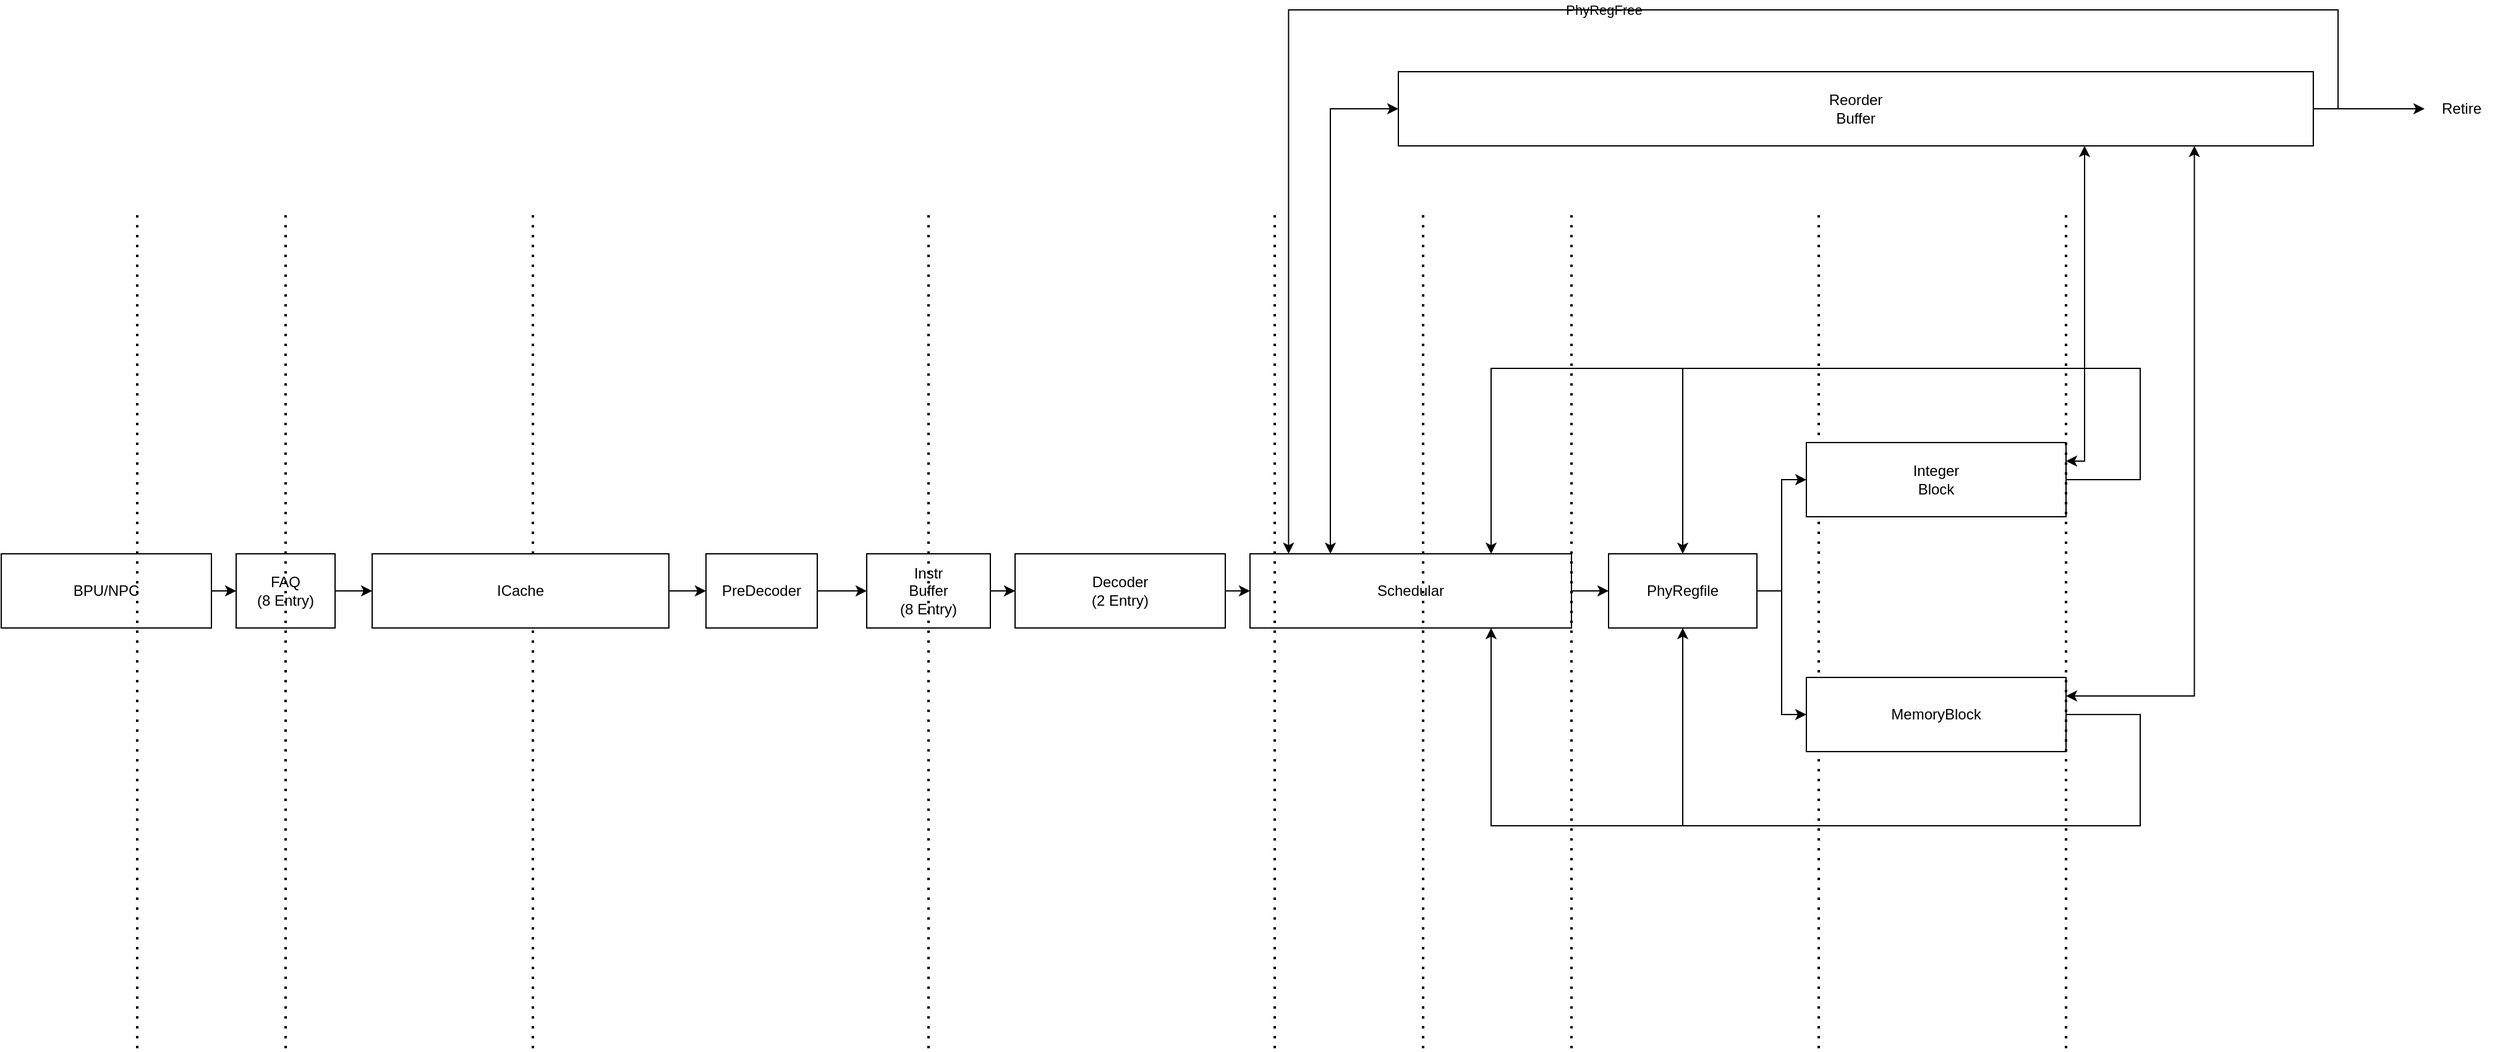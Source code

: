 <mxfile version="21.6.8" type="device">
  <diagram name="第 1 页" id="ublnEDw5Sv28Dn_5G-hy">
    <mxGraphModel dx="1909" dy="1146" grid="1" gridSize="10" guides="1" tooltips="1" connect="1" arrows="1" fold="1" page="1" pageScale="1" pageWidth="827" pageHeight="1169" math="0" shadow="0">
      <root>
        <mxCell id="0" />
        <mxCell id="1" parent="0" />
        <mxCell id="hygjh1g4dJ5KoLjvsZeB-3" style="edgeStyle=orthogonalEdgeStyle;rounded=0;orthogonalLoop=1;jettySize=auto;html=1;exitX=1;exitY=0.5;exitDx=0;exitDy=0;labelBackgroundColor=none;fontColor=default;" edge="1" parent="1" source="hygjh1g4dJ5KoLjvsZeB-2" target="hygjh1g4dJ5KoLjvsZeB-5">
          <mxGeometry relative="1" as="geometry">
            <mxPoint x="340" y="550" as="targetPoint" />
          </mxGeometry>
        </mxCell>
        <mxCell id="hygjh1g4dJ5KoLjvsZeB-2" value="BPU/NPC" style="rounded=0;whiteSpace=wrap;html=1;labelBackgroundColor=none;" vertex="1" parent="1">
          <mxGeometry x="170" y="520" width="170" height="60" as="geometry" />
        </mxCell>
        <mxCell id="hygjh1g4dJ5KoLjvsZeB-7" style="edgeStyle=orthogonalEdgeStyle;rounded=0;orthogonalLoop=1;jettySize=auto;html=1;exitX=1;exitY=0.5;exitDx=0;exitDy=0;labelBackgroundColor=none;fontColor=default;" edge="1" parent="1" source="hygjh1g4dJ5KoLjvsZeB-5" target="hygjh1g4dJ5KoLjvsZeB-11">
          <mxGeometry relative="1" as="geometry">
            <mxPoint x="500" y="550" as="targetPoint" />
          </mxGeometry>
        </mxCell>
        <mxCell id="hygjh1g4dJ5KoLjvsZeB-5" value="FAQ&lt;br&gt;(8 Entry)" style="rounded=0;whiteSpace=wrap;html=1;labelBackgroundColor=none;" vertex="1" parent="1">
          <mxGeometry x="360" y="520" width="80" height="60" as="geometry" />
        </mxCell>
        <mxCell id="hygjh1g4dJ5KoLjvsZeB-6" value="" style="endArrow=none;dashed=1;html=1;dashPattern=1 3;strokeWidth=2;rounded=0;labelBackgroundColor=none;fontColor=default;" edge="1" parent="1">
          <mxGeometry width="50" height="50" relative="1" as="geometry">
            <mxPoint x="400" y="920" as="sourcePoint" />
            <mxPoint x="400" y="240" as="targetPoint" />
          </mxGeometry>
        </mxCell>
        <mxCell id="hygjh1g4dJ5KoLjvsZeB-8" value="" style="endArrow=none;dashed=1;html=1;dashPattern=1 3;strokeWidth=2;rounded=0;labelBackgroundColor=none;fontColor=default;" edge="1" parent="1">
          <mxGeometry width="50" height="50" relative="1" as="geometry">
            <mxPoint x="600" y="920" as="sourcePoint" />
            <mxPoint x="600" y="240" as="targetPoint" />
          </mxGeometry>
        </mxCell>
        <mxCell id="hygjh1g4dJ5KoLjvsZeB-13" style="edgeStyle=orthogonalEdgeStyle;rounded=0;orthogonalLoop=1;jettySize=auto;html=1;exitX=1;exitY=0.5;exitDx=0;exitDy=0;labelBackgroundColor=none;fontColor=default;" edge="1" parent="1" source="hygjh1g4dJ5KoLjvsZeB-11" target="hygjh1g4dJ5KoLjvsZeB-14">
          <mxGeometry relative="1" as="geometry">
            <mxPoint x="740" y="550" as="targetPoint" />
          </mxGeometry>
        </mxCell>
        <mxCell id="hygjh1g4dJ5KoLjvsZeB-11" value="ICache" style="rounded=0;whiteSpace=wrap;html=1;labelBackgroundColor=none;" vertex="1" parent="1">
          <mxGeometry x="470" y="520" width="240" height="60" as="geometry" />
        </mxCell>
        <mxCell id="hygjh1g4dJ5KoLjvsZeB-45" style="edgeStyle=orthogonalEdgeStyle;rounded=0;orthogonalLoop=1;jettySize=auto;html=1;exitX=1;exitY=0.5;exitDx=0;exitDy=0;entryX=0;entryY=0.5;entryDx=0;entryDy=0;labelBackgroundColor=none;fontColor=default;" edge="1" parent="1" source="hygjh1g4dJ5KoLjvsZeB-14" target="hygjh1g4dJ5KoLjvsZeB-18">
          <mxGeometry relative="1" as="geometry" />
        </mxCell>
        <mxCell id="hygjh1g4dJ5KoLjvsZeB-14" value="PreDecoder" style="rounded=0;whiteSpace=wrap;html=1;labelBackgroundColor=none;" vertex="1" parent="1">
          <mxGeometry x="740" y="520" width="90" height="60" as="geometry" />
        </mxCell>
        <mxCell id="hygjh1g4dJ5KoLjvsZeB-26" style="edgeStyle=orthogonalEdgeStyle;rounded=0;orthogonalLoop=1;jettySize=auto;html=1;exitX=1;exitY=0.5;exitDx=0;exitDy=0;labelBackgroundColor=none;fontColor=default;" edge="1" parent="1" source="hygjh1g4dJ5KoLjvsZeB-18" target="hygjh1g4dJ5KoLjvsZeB-27">
          <mxGeometry relative="1" as="geometry">
            <mxPoint x="1040" y="550" as="targetPoint" />
          </mxGeometry>
        </mxCell>
        <mxCell id="hygjh1g4dJ5KoLjvsZeB-18" value="Instr&lt;br&gt;Buffer&lt;br&gt;(8 Entry)" style="rounded=0;whiteSpace=wrap;html=1;labelBackgroundColor=none;" vertex="1" parent="1">
          <mxGeometry x="870" y="520" width="100" height="60" as="geometry" />
        </mxCell>
        <mxCell id="hygjh1g4dJ5KoLjvsZeB-1" value="" style="endArrow=none;dashed=1;html=1;dashPattern=1 3;strokeWidth=2;rounded=0;labelBackgroundColor=none;fontColor=default;" edge="1" parent="1">
          <mxGeometry width="50" height="50" relative="1" as="geometry">
            <mxPoint x="280" y="920" as="sourcePoint" />
            <mxPoint x="280" y="240" as="targetPoint" />
          </mxGeometry>
        </mxCell>
        <mxCell id="hygjh1g4dJ5KoLjvsZeB-15" value="" style="endArrow=none;dashed=1;html=1;dashPattern=1 3;strokeWidth=2;rounded=0;labelBackgroundColor=none;fontColor=default;" edge="1" parent="1">
          <mxGeometry width="50" height="50" relative="1" as="geometry">
            <mxPoint x="920" y="920" as="sourcePoint" />
            <mxPoint x="920" y="240" as="targetPoint" />
          </mxGeometry>
        </mxCell>
        <mxCell id="hygjh1g4dJ5KoLjvsZeB-29" style="edgeStyle=orthogonalEdgeStyle;rounded=0;orthogonalLoop=1;jettySize=auto;html=1;exitX=1;exitY=0.5;exitDx=0;exitDy=0;entryX=0;entryY=0.5;entryDx=0;entryDy=0;labelBackgroundColor=none;fontColor=default;" edge="1" parent="1" source="hygjh1g4dJ5KoLjvsZeB-27" target="hygjh1g4dJ5KoLjvsZeB-28">
          <mxGeometry relative="1" as="geometry" />
        </mxCell>
        <mxCell id="hygjh1g4dJ5KoLjvsZeB-27" value="Decoder&lt;br&gt;(2 Entry)" style="rounded=0;whiteSpace=wrap;html=1;labelBackgroundColor=none;" vertex="1" parent="1">
          <mxGeometry x="990" y="520" width="170" height="60" as="geometry" />
        </mxCell>
        <mxCell id="hygjh1g4dJ5KoLjvsZeB-34" style="edgeStyle=orthogonalEdgeStyle;rounded=0;orthogonalLoop=1;jettySize=auto;html=1;exitX=1;exitY=0.5;exitDx=0;exitDy=0;entryX=0;entryY=0.5;entryDx=0;entryDy=0;labelBackgroundColor=none;fontColor=default;" edge="1" parent="1" target="hygjh1g4dJ5KoLjvsZeB-33">
          <mxGeometry relative="1" as="geometry">
            <mxPoint x="1440" y="550" as="sourcePoint" />
          </mxGeometry>
        </mxCell>
        <mxCell id="hygjh1g4dJ5KoLjvsZeB-53" style="edgeStyle=orthogonalEdgeStyle;rounded=0;orthogonalLoop=1;jettySize=auto;html=1;exitX=0.25;exitY=0;exitDx=0;exitDy=0;entryX=0;entryY=0.5;entryDx=0;entryDy=0;startArrow=classic;startFill=1;labelBackgroundColor=none;fontColor=default;" edge="1" parent="1" source="hygjh1g4dJ5KoLjvsZeB-28" target="hygjh1g4dJ5KoLjvsZeB-51">
          <mxGeometry relative="1" as="geometry" />
        </mxCell>
        <mxCell id="hygjh1g4dJ5KoLjvsZeB-28" value="Schedular" style="rounded=0;whiteSpace=wrap;html=1;points=[[0,0,0,0,0],[0,0.25,0,0,0],[0,0.5,0,0,0],[0,0.75,0,0,0],[0,1,0,0,0],[0.12,0,0,0,0],[0.25,0,0,0,0],[0.25,1,0,0,0],[0.5,0,0,0,0],[0.5,1,0,0,0],[0.75,0,0,0,0],[0.75,1,0,0,0],[1,0,0,0,0],[1,0.25,0,0,0],[1,0.5,0,0,0],[1,0.75,0,0,0],[1,1,0,0,0]];labelBackgroundColor=none;" vertex="1" parent="1">
          <mxGeometry x="1180" y="520" width="260" height="60" as="geometry" />
        </mxCell>
        <mxCell id="hygjh1g4dJ5KoLjvsZeB-30" value="" style="endArrow=none;dashed=1;html=1;dashPattern=1 3;strokeWidth=2;rounded=0;labelBackgroundColor=none;fontColor=default;" edge="1" parent="1">
          <mxGeometry width="50" height="50" relative="1" as="geometry">
            <mxPoint x="1320" y="920" as="sourcePoint" />
            <mxPoint x="1320" y="240" as="targetPoint" />
          </mxGeometry>
        </mxCell>
        <mxCell id="hygjh1g4dJ5KoLjvsZeB-21" value="" style="endArrow=none;dashed=1;html=1;dashPattern=1 3;strokeWidth=2;rounded=0;labelBackgroundColor=none;fontColor=default;" edge="1" parent="1">
          <mxGeometry width="50" height="50" relative="1" as="geometry">
            <mxPoint x="1200" y="920" as="sourcePoint" />
            <mxPoint x="1200" y="240" as="targetPoint" />
          </mxGeometry>
        </mxCell>
        <mxCell id="hygjh1g4dJ5KoLjvsZeB-32" value="" style="endArrow=none;dashed=1;html=1;dashPattern=1 3;strokeWidth=2;rounded=0;labelBackgroundColor=none;fontColor=default;" edge="1" parent="1">
          <mxGeometry width="50" height="50" relative="1" as="geometry">
            <mxPoint x="1440" y="920" as="sourcePoint" />
            <mxPoint x="1440" y="240" as="targetPoint" />
          </mxGeometry>
        </mxCell>
        <mxCell id="hygjh1g4dJ5KoLjvsZeB-40" style="edgeStyle=orthogonalEdgeStyle;rounded=0;orthogonalLoop=1;jettySize=auto;html=1;exitX=1;exitY=0.5;exitDx=0;exitDy=0;entryX=0;entryY=0.5;entryDx=0;entryDy=0;labelBackgroundColor=none;fontColor=default;" edge="1" parent="1" source="hygjh1g4dJ5KoLjvsZeB-33" target="hygjh1g4dJ5KoLjvsZeB-38">
          <mxGeometry relative="1" as="geometry" />
        </mxCell>
        <mxCell id="hygjh1g4dJ5KoLjvsZeB-41" style="edgeStyle=orthogonalEdgeStyle;rounded=0;orthogonalLoop=1;jettySize=auto;html=1;exitX=1;exitY=0.5;exitDx=0;exitDy=0;entryX=0;entryY=0.5;entryDx=0;entryDy=0;labelBackgroundColor=none;fontColor=default;" edge="1" parent="1" source="hygjh1g4dJ5KoLjvsZeB-33" target="hygjh1g4dJ5KoLjvsZeB-39">
          <mxGeometry relative="1" as="geometry" />
        </mxCell>
        <mxCell id="hygjh1g4dJ5KoLjvsZeB-33" value="PhyRegfile" style="rounded=0;whiteSpace=wrap;html=1;labelBackgroundColor=none;" vertex="1" parent="1">
          <mxGeometry x="1470" y="520" width="120" height="60" as="geometry" />
        </mxCell>
        <mxCell id="hygjh1g4dJ5KoLjvsZeB-35" value="" style="endArrow=none;dashed=1;html=1;dashPattern=1 3;strokeWidth=2;rounded=0;labelBackgroundColor=none;fontColor=default;" edge="1" parent="1">
          <mxGeometry width="50" height="50" relative="1" as="geometry">
            <mxPoint x="1640" y="920" as="sourcePoint" />
            <mxPoint x="1640" y="240" as="targetPoint" />
          </mxGeometry>
        </mxCell>
        <mxCell id="hygjh1g4dJ5KoLjvsZeB-56" style="edgeStyle=orthogonalEdgeStyle;rounded=0;orthogonalLoop=1;jettySize=auto;html=1;exitX=1;exitY=0.25;exitDx=0;exitDy=0;entryX=0.75;entryY=1;entryDx=0;entryDy=0;startArrow=classic;startFill=1;labelBackgroundColor=none;fontColor=default;" edge="1" parent="1" source="hygjh1g4dJ5KoLjvsZeB-38" target="hygjh1g4dJ5KoLjvsZeB-51">
          <mxGeometry relative="1" as="geometry">
            <Array as="points">
              <mxPoint x="1855" y="445" />
            </Array>
          </mxGeometry>
        </mxCell>
        <mxCell id="hygjh1g4dJ5KoLjvsZeB-62" style="edgeStyle=orthogonalEdgeStyle;orthogonalLoop=1;jettySize=auto;html=1;exitX=1;exitY=0.5;exitDx=0;exitDy=0;rounded=0;labelBackgroundColor=none;fontColor=default;" edge="1" parent="1" source="hygjh1g4dJ5KoLjvsZeB-38" target="hygjh1g4dJ5KoLjvsZeB-33">
          <mxGeometry relative="1" as="geometry">
            <Array as="points">
              <mxPoint x="1900" y="460" />
              <mxPoint x="1900" y="370" />
              <mxPoint x="1530" y="370" />
            </Array>
          </mxGeometry>
        </mxCell>
        <mxCell id="hygjh1g4dJ5KoLjvsZeB-64" style="edgeStyle=orthogonalEdgeStyle;orthogonalLoop=1;jettySize=auto;html=1;exitX=1;exitY=0.5;exitDx=0;exitDy=0;entryX=0.75;entryY=0;entryDx=0;entryDy=0;entryPerimeter=0;rounded=0;labelBackgroundColor=none;fontColor=default;" edge="1" parent="1" source="hygjh1g4dJ5KoLjvsZeB-38" target="hygjh1g4dJ5KoLjvsZeB-28">
          <mxGeometry relative="1" as="geometry">
            <Array as="points">
              <mxPoint x="1900" y="460" />
              <mxPoint x="1900" y="370" />
              <mxPoint x="1375" y="370" />
            </Array>
          </mxGeometry>
        </mxCell>
        <mxCell id="hygjh1g4dJ5KoLjvsZeB-38" value="Integer&lt;br&gt;Block" style="rounded=0;whiteSpace=wrap;html=1;labelBackgroundColor=none;" vertex="1" parent="1">
          <mxGeometry x="1630" y="430" width="210" height="60" as="geometry" />
        </mxCell>
        <mxCell id="hygjh1g4dJ5KoLjvsZeB-57" style="edgeStyle=orthogonalEdgeStyle;rounded=0;orthogonalLoop=1;jettySize=auto;html=1;exitX=1;exitY=0.25;exitDx=0;exitDy=0;entryX=0.87;entryY=1;entryDx=0;entryDy=0;entryPerimeter=0;startArrow=classic;startFill=1;labelBackgroundColor=none;fontColor=default;" edge="1" parent="1" source="hygjh1g4dJ5KoLjvsZeB-39" target="hygjh1g4dJ5KoLjvsZeB-51">
          <mxGeometry relative="1" as="geometry">
            <mxPoint x="2100" y="520" as="targetPoint" />
            <Array as="points">
              <mxPoint x="1944" y="635" />
            </Array>
          </mxGeometry>
        </mxCell>
        <mxCell id="hygjh1g4dJ5KoLjvsZeB-63" style="edgeStyle=orthogonalEdgeStyle;orthogonalLoop=1;jettySize=auto;html=1;exitX=1;exitY=0.5;exitDx=0;exitDy=0;entryX=0.5;entryY=1;entryDx=0;entryDy=0;rounded=0;labelBackgroundColor=none;fontColor=default;" edge="1" parent="1" source="hygjh1g4dJ5KoLjvsZeB-39" target="hygjh1g4dJ5KoLjvsZeB-33">
          <mxGeometry relative="1" as="geometry">
            <Array as="points">
              <mxPoint x="1900" y="650" />
              <mxPoint x="1900" y="740" />
              <mxPoint x="1530" y="740" />
            </Array>
          </mxGeometry>
        </mxCell>
        <mxCell id="hygjh1g4dJ5KoLjvsZeB-65" style="edgeStyle=orthogonalEdgeStyle;orthogonalLoop=1;jettySize=auto;html=1;exitX=1;exitY=0.5;exitDx=0;exitDy=0;entryX=0.75;entryY=1;entryDx=0;entryDy=0;entryPerimeter=0;rounded=0;labelBackgroundColor=none;fontColor=default;" edge="1" parent="1" source="hygjh1g4dJ5KoLjvsZeB-39" target="hygjh1g4dJ5KoLjvsZeB-28">
          <mxGeometry relative="1" as="geometry">
            <Array as="points">
              <mxPoint x="1900" y="650" />
              <mxPoint x="1900" y="740" />
              <mxPoint x="1375" y="740" />
            </Array>
          </mxGeometry>
        </mxCell>
        <mxCell id="hygjh1g4dJ5KoLjvsZeB-39" value="MemoryBlock" style="rounded=0;whiteSpace=wrap;html=1;labelBackgroundColor=none;" vertex="1" parent="1">
          <mxGeometry x="1630" y="620" width="210" height="60" as="geometry" />
        </mxCell>
        <mxCell id="hygjh1g4dJ5KoLjvsZeB-43" value="" style="endArrow=none;dashed=1;html=1;dashPattern=1 3;strokeWidth=2;rounded=0;labelBackgroundColor=none;fontColor=default;" edge="1" parent="1">
          <mxGeometry width="50" height="50" relative="1" as="geometry">
            <mxPoint x="1840" y="920" as="sourcePoint" />
            <mxPoint x="1840" y="240" as="targetPoint" />
          </mxGeometry>
        </mxCell>
        <mxCell id="hygjh1g4dJ5KoLjvsZeB-58" style="edgeStyle=orthogonalEdgeStyle;rounded=0;orthogonalLoop=1;jettySize=auto;html=1;exitX=1;exitY=0.5;exitDx=0;exitDy=0;exitPerimeter=0;labelBackgroundColor=none;fontColor=default;" edge="1" parent="1" source="hygjh1g4dJ5KoLjvsZeB-51" target="hygjh1g4dJ5KoLjvsZeB-61">
          <mxGeometry relative="1" as="geometry">
            <mxPoint x="2120" y="159.778" as="targetPoint" />
          </mxGeometry>
        </mxCell>
        <mxCell id="hygjh1g4dJ5KoLjvsZeB-59" value="PhyRegFree" style="edgeStyle=orthogonalEdgeStyle;rounded=0;orthogonalLoop=1;jettySize=auto;html=1;exitX=1;exitY=0.5;exitDx=0;exitDy=0;exitPerimeter=0;entryX=0.12;entryY=0;entryDx=0;entryDy=0;entryPerimeter=0;labelBackgroundColor=none;fontColor=default;" edge="1" parent="1" source="hygjh1g4dJ5KoLjvsZeB-51" target="hygjh1g4dJ5KoLjvsZeB-28">
          <mxGeometry relative="1" as="geometry">
            <mxPoint x="1220" y="480" as="targetPoint" />
            <Array as="points">
              <mxPoint x="2060" y="160" />
              <mxPoint x="2060" y="80" />
              <mxPoint x="1211" y="80" />
            </Array>
          </mxGeometry>
        </mxCell>
        <mxCell id="hygjh1g4dJ5KoLjvsZeB-51" value="Reorder&lt;br&gt;Buffer" style="rounded=0;whiteSpace=wrap;html=1;points=[[0,0,0,0,0],[0,0.25,0,0,0],[0,0.5,0,0,0],[0,0.75,0,0,0],[0,1,0,0,0],[0.12,1,0,0,0],[0.25,0,0,0,0],[0.25,1,0,0,0],[0.5,0,0,0,0],[0.5,1,0,0,0],[0.62,1,0,0,0],[0.75,0,0,0,0],[0.75,1,0,0,0],[0.87,1,0,0,0],[1,0,0,0,0],[1,0.25,0,0,0],[1,0.5,0,0,0],[1,0.75,0,0,0],[1,1,0,0,0]];labelBackgroundColor=none;" vertex="1" parent="1">
          <mxGeometry x="1300" y="130" width="740" height="60" as="geometry" />
        </mxCell>
        <mxCell id="hygjh1g4dJ5KoLjvsZeB-61" value="Retire" style="text;html=1;strokeColor=none;fillColor=none;align=center;verticalAlign=middle;whiteSpace=wrap;rounded=0;labelBackgroundColor=none;" vertex="1" parent="1">
          <mxGeometry x="2130.0" y="144.998" width="60" height="30" as="geometry" />
        </mxCell>
      </root>
    </mxGraphModel>
  </diagram>
</mxfile>
